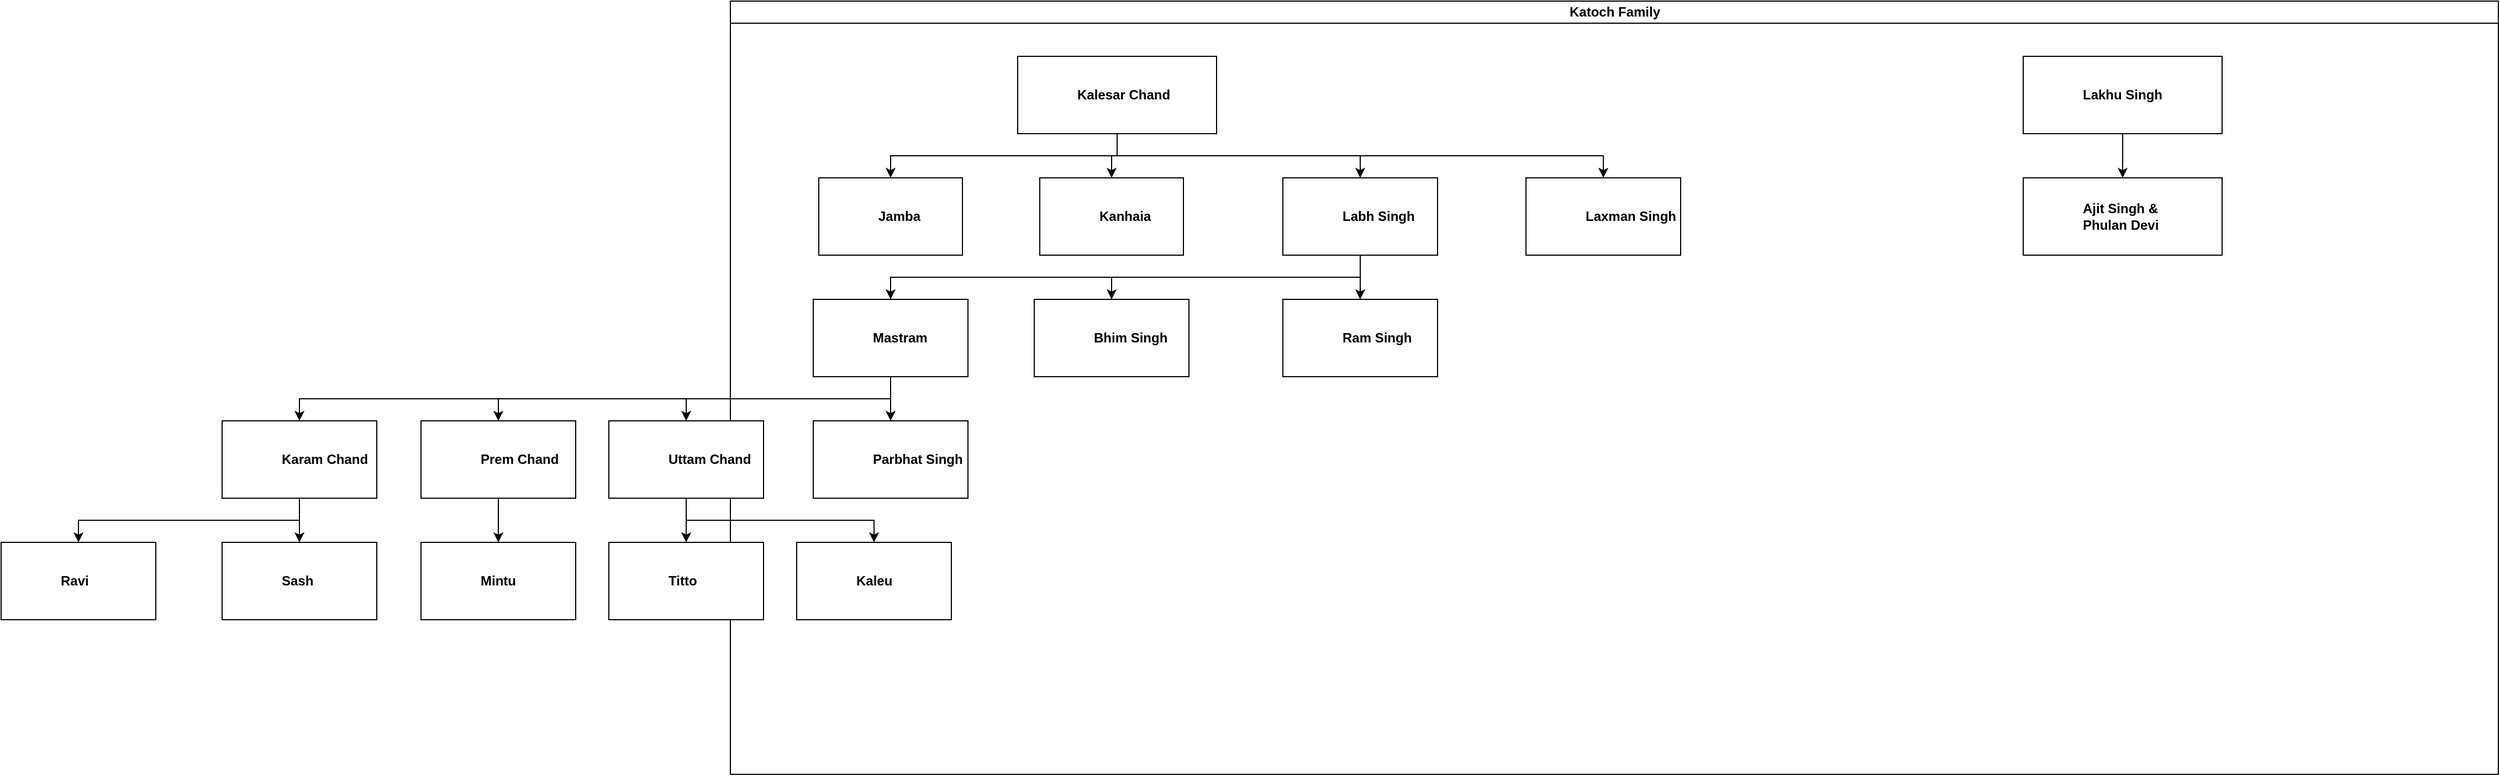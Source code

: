 <mxfile version="13.6.6" type="github">
  <diagram id="prtHgNgQTEPvFCAcTncT" name="Page-1">
    <mxGraphModel dx="1729" dy="591" grid="1" gridSize="10" guides="1" tooltips="1" connect="1" arrows="1" fold="1" page="1" pageScale="1" pageWidth="827" pageHeight="1169" math="0" shadow="0">
      <root>
        <mxCell id="0" />
        <mxCell id="1" parent="0" />
        <mxCell id="dNxyNK7c78bLwvsdeMH5-11" value="Katoch Family" style="swimlane;html=1;startSize=20;horizontal=1;containerType=tree;glass=0;" parent="1" vertex="1">
          <mxGeometry x="30" y="50" width="1600" height="700" as="geometry" />
        </mxCell>
        <mxCell id="FDAv1wYGj09VSfgf0g2c-12" style="edgeStyle=orthogonalEdgeStyle;rounded=0;orthogonalLoop=1;jettySize=auto;html=1;exitX=0.5;exitY=1;exitDx=0;exitDy=0;entryX=0.5;entryY=0;entryDx=0;entryDy=0;" edge="1" parent="dNxyNK7c78bLwvsdeMH5-11" source="dNxyNK7c78bLwvsdeMH5-12" target="FDAv1wYGj09VSfgf0g2c-7">
          <mxGeometry relative="1" as="geometry">
            <Array as="points">
              <mxPoint x="350" y="140" />
              <mxPoint x="145" y="140" />
            </Array>
          </mxGeometry>
        </mxCell>
        <mxCell id="FDAv1wYGj09VSfgf0g2c-13" style="edgeStyle=orthogonalEdgeStyle;rounded=0;orthogonalLoop=1;jettySize=auto;html=1;exitX=0.5;exitY=1;exitDx=0;exitDy=0;entryX=0.5;entryY=0;entryDx=0;entryDy=0;" edge="1" parent="dNxyNK7c78bLwvsdeMH5-11" source="dNxyNK7c78bLwvsdeMH5-12" target="FDAv1wYGj09VSfgf0g2c-8">
          <mxGeometry relative="1" as="geometry" />
        </mxCell>
        <mxCell id="FDAv1wYGj09VSfgf0g2c-14" style="edgeStyle=orthogonalEdgeStyle;rounded=0;orthogonalLoop=1;jettySize=auto;html=1;exitX=0.5;exitY=1;exitDx=0;exitDy=0;entryX=0.5;entryY=0;entryDx=0;entryDy=0;" edge="1" parent="dNxyNK7c78bLwvsdeMH5-11" source="dNxyNK7c78bLwvsdeMH5-12" target="FDAv1wYGj09VSfgf0g2c-9">
          <mxGeometry relative="1" as="geometry" />
        </mxCell>
        <mxCell id="FDAv1wYGj09VSfgf0g2c-15" style="edgeStyle=orthogonalEdgeStyle;rounded=0;orthogonalLoop=1;jettySize=auto;html=1;exitX=0.5;exitY=1;exitDx=0;exitDy=0;" edge="1" parent="dNxyNK7c78bLwvsdeMH5-11" source="dNxyNK7c78bLwvsdeMH5-12" target="FDAv1wYGj09VSfgf0g2c-11">
          <mxGeometry relative="1" as="geometry" />
        </mxCell>
        <UserObject label="Kalesar Chand" name="Evan Miller" position="CFO" location="Office 1" email="me@example.com" placeholders="1" link="https://www.draw.io" id="dNxyNK7c78bLwvsdeMH5-12">
          <mxCell style="label;image=https://cdn3.iconfinder.com/data/icons/user-avatars-1/512/users-9-2-128.png;whiteSpace=wrap;html=1;rounded=0;glass=0;treeMoving=1;treeFolding=1;" parent="dNxyNK7c78bLwvsdeMH5-11" vertex="1">
            <mxGeometry x="260" y="50" width="180" height="70" as="geometry" />
          </mxCell>
        </UserObject>
        <mxCell id="FDAv1wYGj09VSfgf0g2c-6" style="edgeStyle=orthogonalEdgeStyle;rounded=0;orthogonalLoop=1;jettySize=auto;html=1;exitX=0.5;exitY=1;exitDx=0;exitDy=0;entryX=0.5;entryY=0;entryDx=0;entryDy=0;" edge="1" parent="dNxyNK7c78bLwvsdeMH5-11" source="FDAv1wYGj09VSfgf0g2c-2" target="FDAv1wYGj09VSfgf0g2c-5">
          <mxGeometry relative="1" as="geometry" />
        </mxCell>
        <UserObject label="Lakhu Singh" name="Evan Miller" position="CFO" location="Office 1" email="me@example.com" placeholders="1" link="https://www.draw.io" id="FDAv1wYGj09VSfgf0g2c-2">
          <mxCell style="label;image=https://cdn3.iconfinder.com/data/icons/user-avatars-1/512/users-9-2-128.png;whiteSpace=wrap;html=1;rounded=0;glass=0;treeMoving=1;treeFolding=1;" vertex="1" parent="dNxyNK7c78bLwvsdeMH5-11">
            <mxGeometry x="1170" y="50" width="180" height="70" as="geometry" />
          </mxCell>
        </UserObject>
        <UserObject label="Ajit Singh &amp;amp;&lt;br&gt;Phulan Devi" name="Evan Miller" position="CFO" location="Office 1" email="me@example.com" placeholders="1" link="https://www.draw.io" id="FDAv1wYGj09VSfgf0g2c-5">
          <mxCell style="label;image=https://cdn3.iconfinder.com/data/icons/user-avatars-1/512/users-9-2-128.png;whiteSpace=wrap;html=1;rounded=0;glass=0;treeMoving=1;treeFolding=1;" vertex="1" parent="dNxyNK7c78bLwvsdeMH5-11">
            <mxGeometry x="1170" y="160" width="180" height="70" as="geometry" />
          </mxCell>
        </UserObject>
        <UserObject label="Jamba" name="Evan Miller" position="CFO" location="Office 1" email="me@example.com" placeholders="1" link="https://www.draw.io" id="FDAv1wYGj09VSfgf0g2c-7">
          <mxCell style="label;image=https://cdn3.iconfinder.com/data/icons/user-avatars-1/512/users-9-2-128.png;whiteSpace=wrap;html=1;rounded=0;glass=0;treeMoving=1;treeFolding=1;" vertex="1" parent="dNxyNK7c78bLwvsdeMH5-11">
            <mxGeometry x="80" y="160" width="130" height="70" as="geometry" />
          </mxCell>
        </UserObject>
        <UserObject label="Kanhaia" name="Evan Miller" position="CFO" location="Office 1" email="me@example.com" placeholders="1" link="https://www.draw.io" id="FDAv1wYGj09VSfgf0g2c-8">
          <mxCell style="label;image=https://cdn3.iconfinder.com/data/icons/user-avatars-1/512/users-9-2-128.png;whiteSpace=wrap;html=1;rounded=0;glass=0;treeMoving=1;treeFolding=1;" vertex="1" parent="dNxyNK7c78bLwvsdeMH5-11">
            <mxGeometry x="280" y="160" width="130" height="70" as="geometry" />
          </mxCell>
        </UserObject>
        <mxCell id="FDAv1wYGj09VSfgf0g2c-19" style="edgeStyle=orthogonalEdgeStyle;rounded=0;orthogonalLoop=1;jettySize=auto;html=1;exitX=0.5;exitY=1;exitDx=0;exitDy=0;entryX=0.5;entryY=0;entryDx=0;entryDy=0;" edge="1" parent="dNxyNK7c78bLwvsdeMH5-11" source="FDAv1wYGj09VSfgf0g2c-9" target="FDAv1wYGj09VSfgf0g2c-16">
          <mxGeometry relative="1" as="geometry" />
        </mxCell>
        <mxCell id="FDAv1wYGj09VSfgf0g2c-20" style="edgeStyle=orthogonalEdgeStyle;rounded=0;orthogonalLoop=1;jettySize=auto;html=1;exitX=0.5;exitY=1;exitDx=0;exitDy=0;" edge="1" parent="dNxyNK7c78bLwvsdeMH5-11" source="FDAv1wYGj09VSfgf0g2c-9" target="FDAv1wYGj09VSfgf0g2c-17">
          <mxGeometry relative="1" as="geometry" />
        </mxCell>
        <mxCell id="FDAv1wYGj09VSfgf0g2c-21" style="edgeStyle=orthogonalEdgeStyle;rounded=0;orthogonalLoop=1;jettySize=auto;html=1;exitX=0.5;exitY=1;exitDx=0;exitDy=0;entryX=0.5;entryY=0;entryDx=0;entryDy=0;" edge="1" parent="dNxyNK7c78bLwvsdeMH5-11" source="FDAv1wYGj09VSfgf0g2c-9" target="FDAv1wYGj09VSfgf0g2c-18">
          <mxGeometry relative="1" as="geometry" />
        </mxCell>
        <UserObject label="Labh Singh" name="Evan Miller" position="CFO" location="Office 1" email="me@example.com" placeholders="1" link="https://www.draw.io" id="FDAv1wYGj09VSfgf0g2c-9">
          <mxCell style="label;image=https://cdn3.iconfinder.com/data/icons/user-avatars-1/512/users-9-2-128.png;whiteSpace=wrap;html=1;rounded=0;glass=0;treeMoving=1;treeFolding=1;" vertex="1" parent="dNxyNK7c78bLwvsdeMH5-11">
            <mxGeometry x="500" y="160" width="140" height="70" as="geometry" />
          </mxCell>
        </UserObject>
        <UserObject label="Laxman Singh" name="Evan Miller" position="CFO" location="Office 1" email="me@example.com" placeholders="1" link="https://www.draw.io" id="FDAv1wYGj09VSfgf0g2c-11">
          <mxCell style="label;image=https://cdn3.iconfinder.com/data/icons/user-avatars-1/512/users-9-2-128.png;whiteSpace=wrap;html=1;rounded=0;glass=0;treeMoving=1;treeFolding=1;" vertex="1" parent="dNxyNK7c78bLwvsdeMH5-11">
            <mxGeometry x="720" y="160" width="140" height="70" as="geometry" />
          </mxCell>
        </UserObject>
        <mxCell id="FDAv1wYGj09VSfgf0g2c-28" style="edgeStyle=orthogonalEdgeStyle;rounded=0;orthogonalLoop=1;jettySize=auto;html=1;exitX=0.5;exitY=1;exitDx=0;exitDy=0;entryX=0.5;entryY=0;entryDx=0;entryDy=0;" edge="1" parent="dNxyNK7c78bLwvsdeMH5-11" source="FDAv1wYGj09VSfgf0g2c-16" target="FDAv1wYGj09VSfgf0g2c-23">
          <mxGeometry relative="1" as="geometry" />
        </mxCell>
        <mxCell id="FDAv1wYGj09VSfgf0g2c-29" style="edgeStyle=orthogonalEdgeStyle;rounded=0;orthogonalLoop=1;jettySize=auto;html=1;exitX=0.5;exitY=1;exitDx=0;exitDy=0;entryX=0.5;entryY=0;entryDx=0;entryDy=0;" edge="1" parent="dNxyNK7c78bLwvsdeMH5-11" source="FDAv1wYGj09VSfgf0g2c-16" target="FDAv1wYGj09VSfgf0g2c-25">
          <mxGeometry relative="1" as="geometry" />
        </mxCell>
        <UserObject label="Mastram" name="Evan Miller" position="CFO" location="Office 1" email="me@example.com" placeholders="1" link="https://www.draw.io" id="FDAv1wYGj09VSfgf0g2c-16">
          <mxCell style="label;image=https://cdn3.iconfinder.com/data/icons/user-avatars-1/512/users-9-2-128.png;whiteSpace=wrap;html=1;rounded=0;glass=0;treeMoving=1;treeFolding=1;" vertex="1" parent="dNxyNK7c78bLwvsdeMH5-11">
            <mxGeometry x="75" y="270" width="140" height="70" as="geometry" />
          </mxCell>
        </UserObject>
        <UserObject label="Bhim Singh" name="Evan Miller" position="CFO" location="Office 1" email="me@example.com" placeholders="1" link="https://www.draw.io" id="FDAv1wYGj09VSfgf0g2c-17">
          <mxCell style="label;image=https://cdn3.iconfinder.com/data/icons/user-avatars-1/512/users-9-2-128.png;whiteSpace=wrap;html=1;rounded=0;glass=0;treeMoving=1;treeFolding=1;" vertex="1" parent="dNxyNK7c78bLwvsdeMH5-11">
            <mxGeometry x="275" y="270" width="140" height="70" as="geometry" />
          </mxCell>
        </UserObject>
        <UserObject label="Ram Singh" name="Evan Miller" position="CFO" location="Office 1" email="me@example.com" placeholders="1" link="https://www.draw.io" id="FDAv1wYGj09VSfgf0g2c-18">
          <mxCell style="label;image=https://cdn3.iconfinder.com/data/icons/user-avatars-1/512/users-9-2-128.png;whiteSpace=wrap;html=1;rounded=0;glass=0;treeMoving=1;treeFolding=1;" vertex="1" parent="dNxyNK7c78bLwvsdeMH5-11">
            <mxGeometry x="500" y="270" width="140" height="70" as="geometry" />
          </mxCell>
        </UserObject>
        <UserObject label="Parbhat Singh" name="Evan Miller" position="CFO" location="Office 1" email="me@example.com" placeholders="1" link="https://www.draw.io" id="FDAv1wYGj09VSfgf0g2c-25">
          <mxCell style="label;image=https://cdn3.iconfinder.com/data/icons/user-avatars-1/512/users-9-2-128.png;whiteSpace=wrap;html=1;rounded=0;glass=0;treeMoving=1;treeFolding=1;" vertex="1" parent="dNxyNK7c78bLwvsdeMH5-11">
            <mxGeometry x="75" y="380" width="140" height="70" as="geometry" />
          </mxCell>
        </UserObject>
        <mxCell id="FDAv1wYGj09VSfgf0g2c-40" style="edgeStyle=orthogonalEdgeStyle;rounded=0;orthogonalLoop=1;jettySize=auto;html=1;exitX=0.5;exitY=1;exitDx=0;exitDy=0;" edge="1" parent="dNxyNK7c78bLwvsdeMH5-11" source="FDAv1wYGj09VSfgf0g2c-23" target="FDAv1wYGj09VSfgf0g2c-37">
          <mxGeometry relative="1" as="geometry" />
        </mxCell>
        <UserObject label="Uttam Chand" name="Evan Miller" position="CFO" location="Office 1" email="me@example.com" placeholders="1" link="https://www.draw.io" id="FDAv1wYGj09VSfgf0g2c-23">
          <mxCell style="label;image=https://cdn3.iconfinder.com/data/icons/user-avatars-1/512/users-9-2-128.png;whiteSpace=wrap;html=1;rounded=0;glass=0;treeMoving=1;treeFolding=1;" vertex="1" parent="dNxyNK7c78bLwvsdeMH5-11">
            <mxGeometry x="-110" y="380" width="140" height="70" as="geometry" />
          </mxCell>
        </UserObject>
        <UserObject label="Kaleu" name="Evan Miller" position="CFO" location="Office 1" email="me@example.com" placeholders="1" link="https://www.draw.io" id="FDAv1wYGj09VSfgf0g2c-37">
          <mxCell style="label;image=https://cdn3.iconfinder.com/data/icons/user-avatars-1/512/users-9-2-128.png;whiteSpace=wrap;html=1;rounded=0;glass=0;treeMoving=1;treeFolding=1;" vertex="1" parent="dNxyNK7c78bLwvsdeMH5-11">
            <mxGeometry x="60" y="490" width="140" height="70" as="geometry" />
          </mxCell>
        </UserObject>
        <UserObject label="Titto" name="Evan Miller" position="CFO" location="Office 1" email="me@example.com" placeholders="1" link="https://www.draw.io" id="FDAv1wYGj09VSfgf0g2c-38">
          <mxCell style="label;image=https://cdn3.iconfinder.com/data/icons/user-avatars-1/512/users-9-2-128.png;whiteSpace=wrap;html=1;rounded=0;glass=0;treeMoving=1;treeFolding=1;" vertex="1" parent="dNxyNK7c78bLwvsdeMH5-11">
            <mxGeometry x="-110" y="490" width="140" height="70" as="geometry" />
          </mxCell>
        </UserObject>
        <mxCell id="FDAv1wYGj09VSfgf0g2c-39" style="edgeStyle=orthogonalEdgeStyle;rounded=0;orthogonalLoop=1;jettySize=auto;html=1;exitX=0.5;exitY=1;exitDx=0;exitDy=0;entryX=0.5;entryY=0;entryDx=0;entryDy=0;" edge="1" parent="dNxyNK7c78bLwvsdeMH5-11" source="FDAv1wYGj09VSfgf0g2c-23" target="FDAv1wYGj09VSfgf0g2c-38">
          <mxGeometry relative="1" as="geometry" />
        </mxCell>
        <mxCell id="FDAv1wYGj09VSfgf0g2c-33" style="edgeStyle=orthogonalEdgeStyle;rounded=0;orthogonalLoop=1;jettySize=auto;html=1;exitX=0.5;exitY=1;exitDx=0;exitDy=0;entryX=0.5;entryY=0;entryDx=0;entryDy=0;" edge="1" parent="1" source="FDAv1wYGj09VSfgf0g2c-24" target="FDAv1wYGj09VSfgf0g2c-30">
          <mxGeometry relative="1" as="geometry" />
        </mxCell>
        <mxCell id="FDAv1wYGj09VSfgf0g2c-34" style="edgeStyle=orthogonalEdgeStyle;rounded=0;orthogonalLoop=1;jettySize=auto;html=1;exitX=0.5;exitY=1;exitDx=0;exitDy=0;entryX=0.5;entryY=0;entryDx=0;entryDy=0;" edge="1" parent="1" source="FDAv1wYGj09VSfgf0g2c-24" target="FDAv1wYGj09VSfgf0g2c-31">
          <mxGeometry relative="1" as="geometry" />
        </mxCell>
        <UserObject label="Karam Chand" name="Evan Miller" position="CFO" location="Office 1" email="me@example.com" placeholders="1" link="https://www.draw.io" id="FDAv1wYGj09VSfgf0g2c-24">
          <mxCell style="label;image=https://cdn3.iconfinder.com/data/icons/user-avatars-1/512/users-9-2-128.png;whiteSpace=wrap;html=1;rounded=0;glass=0;treeMoving=1;treeFolding=1;" vertex="1" parent="1">
            <mxGeometry x="-430" y="430" width="140" height="70" as="geometry" />
          </mxCell>
        </UserObject>
        <mxCell id="FDAv1wYGj09VSfgf0g2c-36" style="edgeStyle=orthogonalEdgeStyle;rounded=0;orthogonalLoop=1;jettySize=auto;html=1;exitX=0.5;exitY=1;exitDx=0;exitDy=0;entryX=0.5;entryY=0;entryDx=0;entryDy=0;" edge="1" parent="1" source="FDAv1wYGj09VSfgf0g2c-22" target="FDAv1wYGj09VSfgf0g2c-35">
          <mxGeometry relative="1" as="geometry" />
        </mxCell>
        <UserObject label="Prem Chand" name="Evan Miller" position="CFO" location="Office 1" email="me@example.com" placeholders="1" link="https://www.draw.io" id="FDAv1wYGj09VSfgf0g2c-22">
          <mxCell style="label;image=https://cdn3.iconfinder.com/data/icons/user-avatars-1/512/users-9-2-128.png;whiteSpace=wrap;html=1;rounded=0;glass=0;treeMoving=1;treeFolding=1;" vertex="1" parent="1">
            <mxGeometry x="-250" y="430" width="140" height="70" as="geometry" />
          </mxCell>
        </UserObject>
        <mxCell id="FDAv1wYGj09VSfgf0g2c-26" style="edgeStyle=orthogonalEdgeStyle;rounded=0;orthogonalLoop=1;jettySize=auto;html=1;exitX=0.5;exitY=1;exitDx=0;exitDy=0;entryX=0.5;entryY=0;entryDx=0;entryDy=0;" edge="1" parent="1" source="FDAv1wYGj09VSfgf0g2c-16" target="FDAv1wYGj09VSfgf0g2c-24">
          <mxGeometry relative="1" as="geometry" />
        </mxCell>
        <mxCell id="FDAv1wYGj09VSfgf0g2c-27" style="edgeStyle=orthogonalEdgeStyle;rounded=0;orthogonalLoop=1;jettySize=auto;html=1;exitX=0.5;exitY=1;exitDx=0;exitDy=0;" edge="1" parent="1" source="FDAv1wYGj09VSfgf0g2c-16" target="FDAv1wYGj09VSfgf0g2c-22">
          <mxGeometry relative="1" as="geometry" />
        </mxCell>
        <UserObject label="Ravi" name="Evan Miller" position="CFO" location="Office 1" email="me@example.com" placeholders="1" link="https://www.draw.io" id="FDAv1wYGj09VSfgf0g2c-30">
          <mxCell style="label;image=https://cdn3.iconfinder.com/data/icons/user-avatars-1/512/users-9-2-128.png;whiteSpace=wrap;html=1;rounded=0;glass=0;treeMoving=1;treeFolding=1;" vertex="1" parent="1">
            <mxGeometry x="-630" y="540" width="140" height="70" as="geometry" />
          </mxCell>
        </UserObject>
        <UserObject label="Sash" name="Evan Miller" position="CFO" location="Office 1" email="me@example.com" placeholders="1" link="https://www.draw.io" id="FDAv1wYGj09VSfgf0g2c-31">
          <mxCell style="label;image=https://cdn3.iconfinder.com/data/icons/user-avatars-1/512/users-9-2-128.png;whiteSpace=wrap;html=1;rounded=0;glass=0;treeMoving=1;treeFolding=1;" vertex="1" parent="1">
            <mxGeometry x="-430" y="540" width="140" height="70" as="geometry" />
          </mxCell>
        </UserObject>
        <UserObject label="Mintu" name="Evan Miller" position="CFO" location="Office 1" email="me@example.com" placeholders="1" link="https://www.draw.io" id="FDAv1wYGj09VSfgf0g2c-35">
          <mxCell style="label;image=https://cdn3.iconfinder.com/data/icons/user-avatars-1/512/users-9-2-128.png;whiteSpace=wrap;html=1;rounded=0;glass=0;treeMoving=1;treeFolding=1;" vertex="1" parent="1">
            <mxGeometry x="-250" y="540" width="140" height="70" as="geometry" />
          </mxCell>
        </UserObject>
      </root>
    </mxGraphModel>
  </diagram>
</mxfile>
